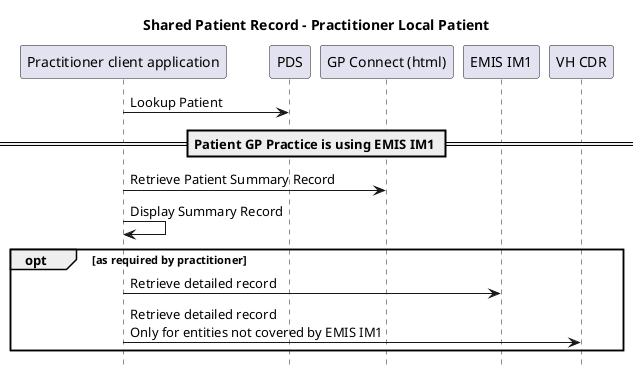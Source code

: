 @startuml

hide footbox

title "Shared Patient Record - Practitioner Local Patient"

participant "Practitioner client application" as practitioner
participant "PDS" as pds
participant "GP Connect (html)" as GPC
participant "EMIS IM1" as IM1
participant "VH CDR" as CDR

practitioner -> pds : Lookup Patient
== Patient GP Practice is using EMIS IM1 ==
practitioner -> GPC: Retrieve Patient Summary Record
practitioner -> practitioner: Display Summary Record
opt as required by practitioner
practitioner -> IM1: Retrieve detailed record
practitioner -> CDR: Retrieve detailed record\nOnly for entities not covered by EMIS IM1
end

@enduml
